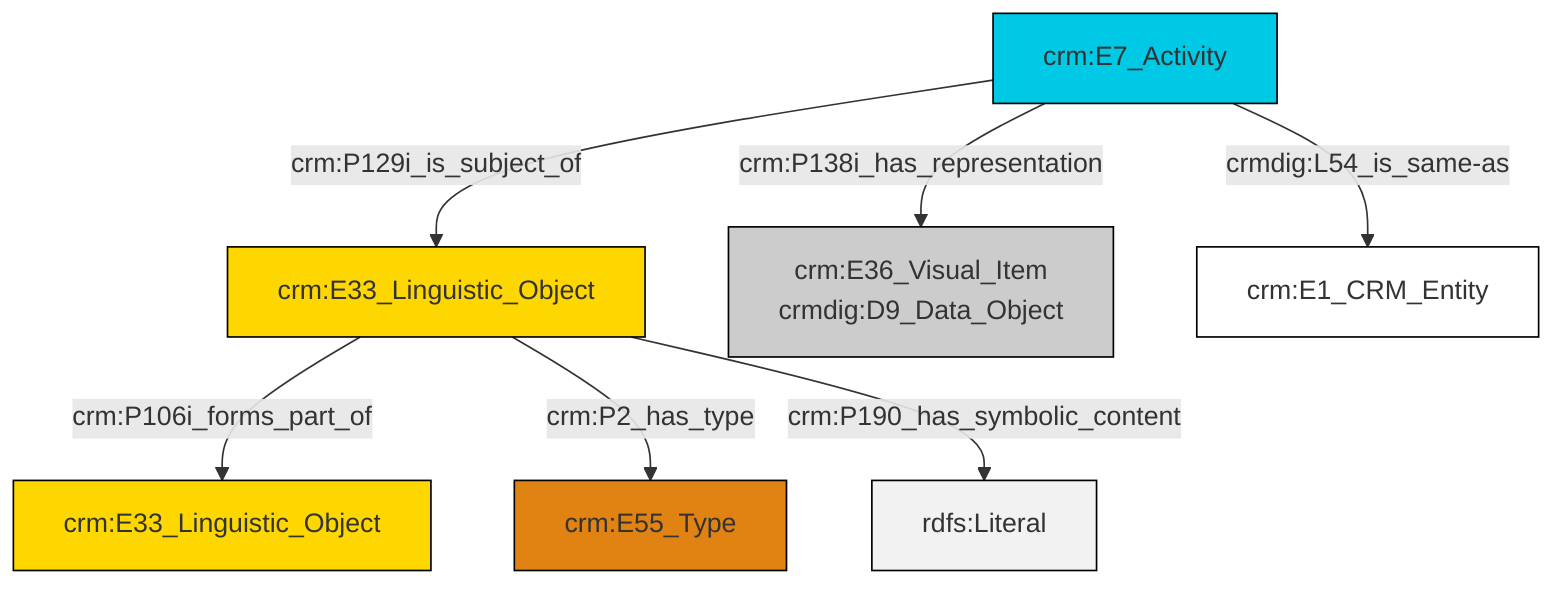 graph TD
classDef Literal fill:#f2f2f2,stroke:#000000;
classDef CRM_Entity fill:#FFFFFF,stroke:#000000;
classDef Temporal_Entity fill:#00C9E6, stroke:#000000;
classDef Type fill:#E18312, stroke:#000000;
classDef Time-Span fill:#2C9C91, stroke:#000000;
classDef Appellation fill:#FFEB7F, stroke:#000000;
classDef Place fill:#008836, stroke:#000000;
classDef Persistent_Item fill:#B266B2, stroke:#000000;
classDef Conceptual_Object fill:#FFD700, stroke:#000000;
classDef Physical_Thing fill:#D2B48C, stroke:#000000;
classDef Actor fill:#f58aad, stroke:#000000;
classDef PC_Classes fill:#4ce600, stroke:#000000;
classDef Multi fill:#cccccc,stroke:#000000;

0["crm:E33_Linguistic_Object"]:::Conceptual_Object -->|crm:P106i_forms_part_of| 1["crm:E33_Linguistic_Object"]:::Conceptual_Object
8["crm:E7_Activity"]:::Temporal_Entity -->|crmdig:L54_is_same-as| 6["crm:E1_CRM_Entity"]:::CRM_Entity
8["crm:E7_Activity"]:::Temporal_Entity -->|crm:P138i_has_representation| 2["crm:E36_Visual_Item<br>crmdig:D9_Data_Object"]:::Multi
8["crm:E7_Activity"]:::Temporal_Entity -->|crm:P129i_is_subject_of| 0["crm:E33_Linguistic_Object"]:::Conceptual_Object
0["crm:E33_Linguistic_Object"]:::Conceptual_Object -->|crm:P2_has_type| 9["crm:E55_Type"]:::Type
0["crm:E33_Linguistic_Object"]:::Conceptual_Object -->|crm:P190_has_symbolic_content| 14[rdfs:Literal]:::Literal